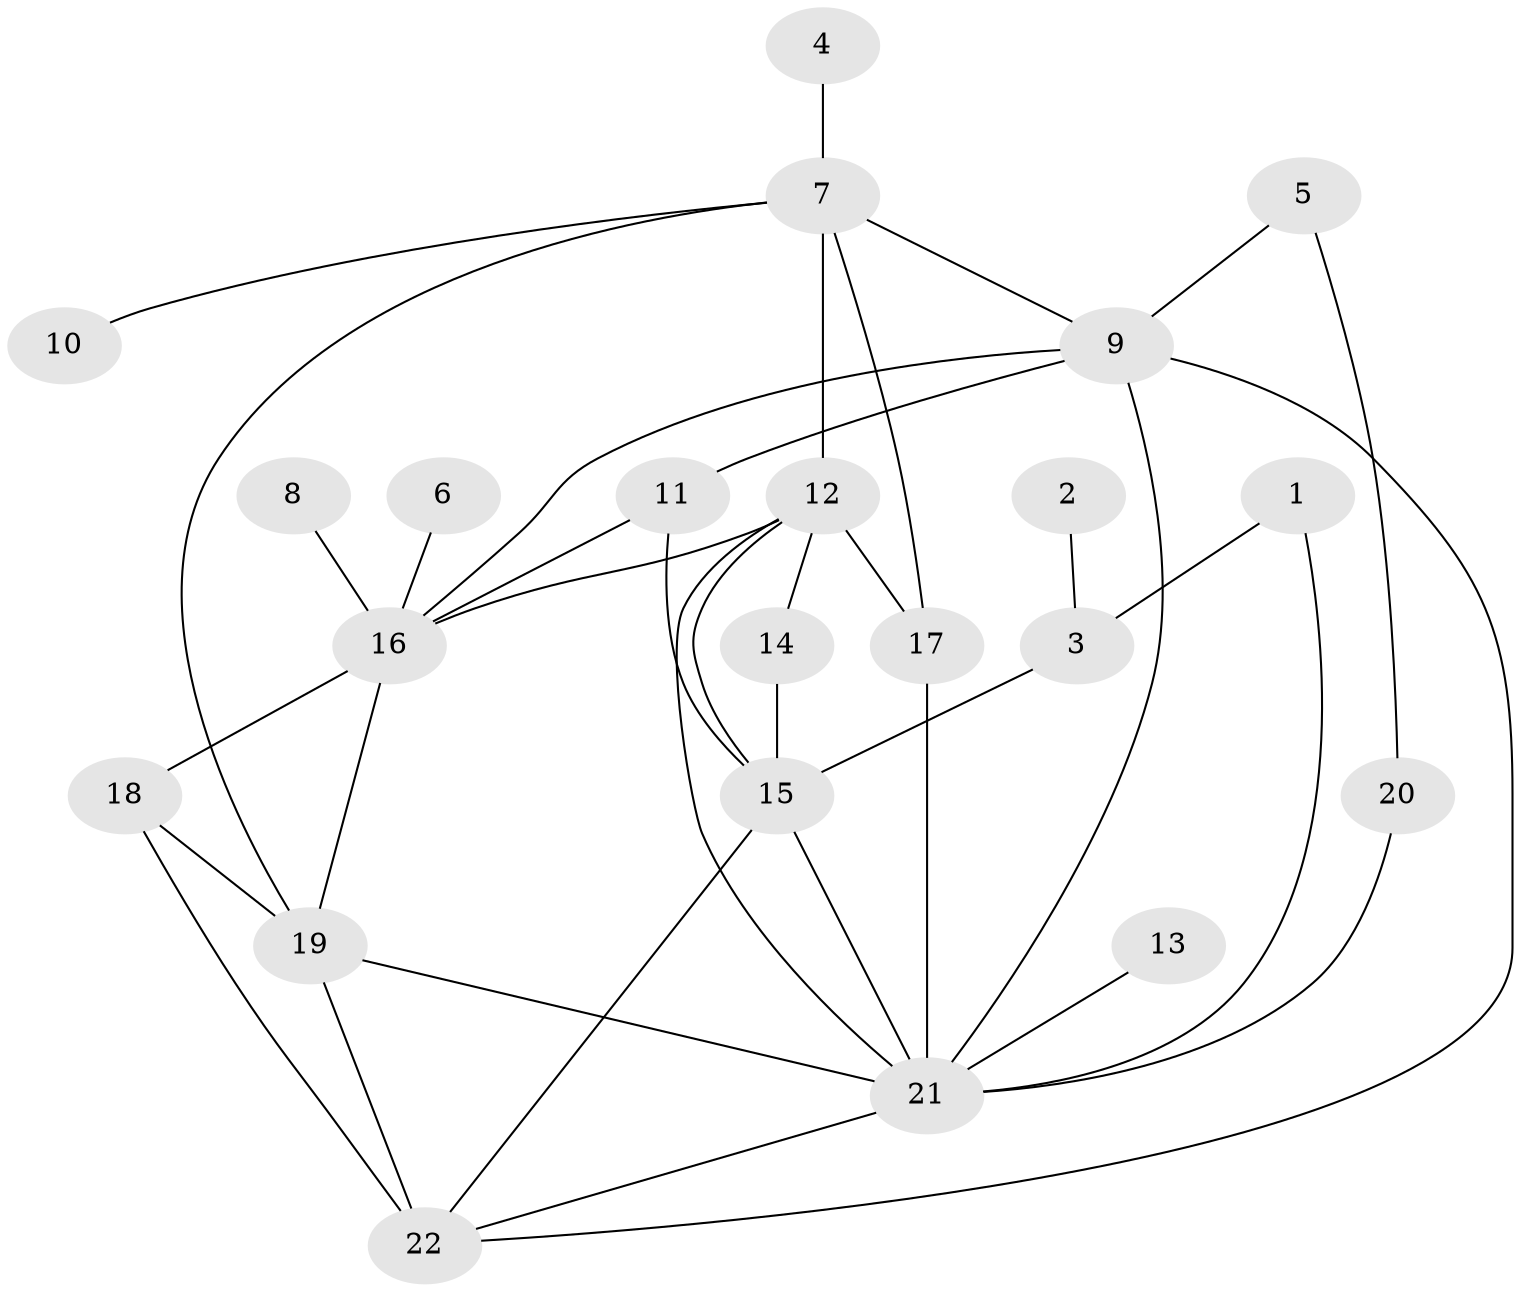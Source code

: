 // original degree distribution, {5: 0.056338028169014086, 2: 0.11267605633802817, 10: 0.028169014084507043, 7: 0.04225352112676056, 4: 0.028169014084507043, 8: 0.014084507042253521, 6: 0.056338028169014086, 9: 0.014084507042253521, 3: 0.04225352112676056, 1: 0.6056338028169014}
// Generated by graph-tools (version 1.1) at 2025/37/03/04/25 23:37:40]
// undirected, 22 vertices, 38 edges
graph export_dot {
  node [color=gray90,style=filled];
  1;
  2;
  3;
  4;
  5;
  6;
  7;
  8;
  9;
  10;
  11;
  12;
  13;
  14;
  15;
  16;
  17;
  18;
  19;
  20;
  21;
  22;
  1 -- 3 [weight=1.0];
  1 -- 21 [weight=1.0];
  2 -- 3 [weight=1.0];
  3 -- 15 [weight=2.0];
  4 -- 7 [weight=1.0];
  5 -- 9 [weight=1.0];
  5 -- 20 [weight=1.0];
  6 -- 16 [weight=1.0];
  7 -- 9 [weight=1.0];
  7 -- 10 [weight=1.0];
  7 -- 12 [weight=1.0];
  7 -- 17 [weight=1.0];
  7 -- 19 [weight=1.0];
  8 -- 16 [weight=1.0];
  9 -- 11 [weight=1.0];
  9 -- 16 [weight=1.0];
  9 -- 21 [weight=1.0];
  9 -- 22 [weight=1.0];
  11 -- 15 [weight=1.0];
  11 -- 16 [weight=1.0];
  12 -- 14 [weight=1.0];
  12 -- 15 [weight=1.0];
  12 -- 16 [weight=1.0];
  12 -- 17 [weight=1.0];
  12 -- 21 [weight=1.0];
  13 -- 21 [weight=1.0];
  14 -- 15 [weight=1.0];
  15 -- 21 [weight=1.0];
  15 -- 22 [weight=1.0];
  16 -- 18 [weight=1.0];
  16 -- 19 [weight=1.0];
  17 -- 21 [weight=1.0];
  18 -- 19 [weight=1.0];
  18 -- 22 [weight=1.0];
  19 -- 21 [weight=1.0];
  19 -- 22 [weight=1.0];
  20 -- 21 [weight=1.0];
  21 -- 22 [weight=1.0];
}
